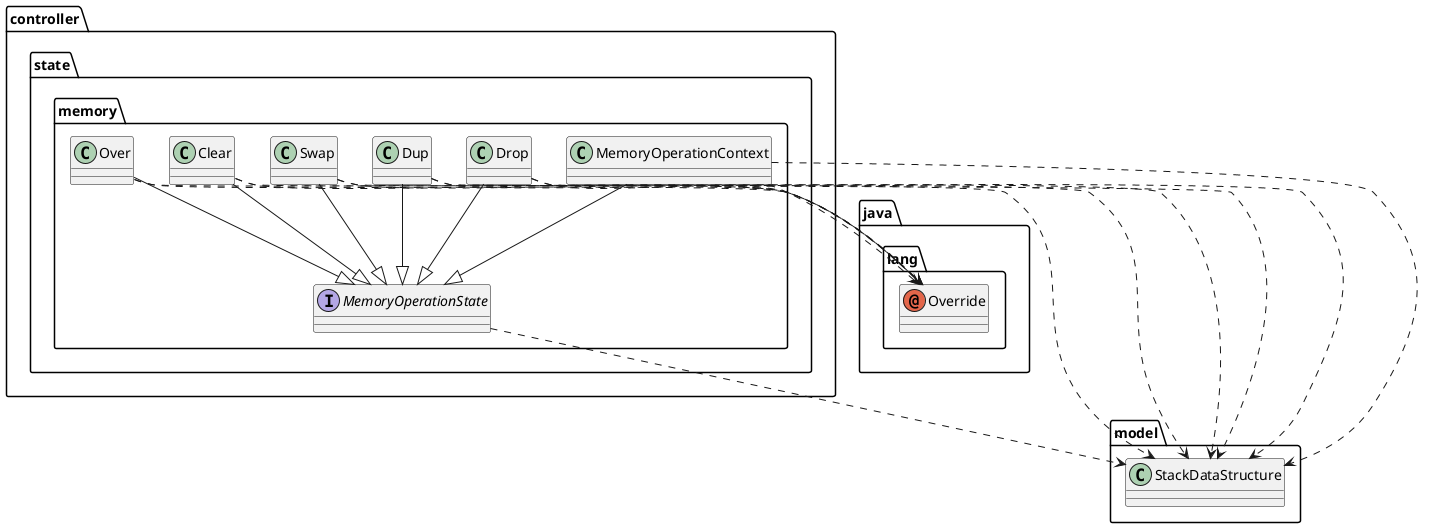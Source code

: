 @startuml
annotation java.lang.Override
class controller.state.memory.Clear
class controller.state.memory.Drop
class controller.state.memory.Dup
class controller.state.memory.MemoryOperationContext
class controller.state.memory.Over
class controller.state.memory.Swap
class model.StackDataStructure
interface controller.state.memory.MemoryOperationState
controller.state.memory.Clear ..> java.lang.Override
controller.state.memory.Clear ..> model.StackDataStructure
controller.state.memory.Clear --|> controller.state.memory.MemoryOperationState
controller.state.memory.Drop ..> java.lang.Override
controller.state.memory.Drop ..> model.StackDataStructure
controller.state.memory.Drop --|> controller.state.memory.MemoryOperationState
controller.state.memory.Dup ..> java.lang.Override
controller.state.memory.Dup ..> model.StackDataStructure
controller.state.memory.Dup --|> controller.state.memory.MemoryOperationState
controller.state.memory.MemoryOperationContext ..> java.lang.Override
controller.state.memory.MemoryOperationContext ..> model.StackDataStructure
controller.state.memory.MemoryOperationContext --|> controller.state.memory.MemoryOperationState
controller.state.memory.Over ..> java.lang.Override
controller.state.memory.Over ..> model.StackDataStructure
controller.state.memory.Over --|> controller.state.memory.MemoryOperationState
controller.state.memory.Swap ..> java.lang.Override
controller.state.memory.Swap ..> model.StackDataStructure
controller.state.memory.Swap --|> controller.state.memory.MemoryOperationState
controller.state.memory.MemoryOperationState ..> model.StackDataStructure
@enduml